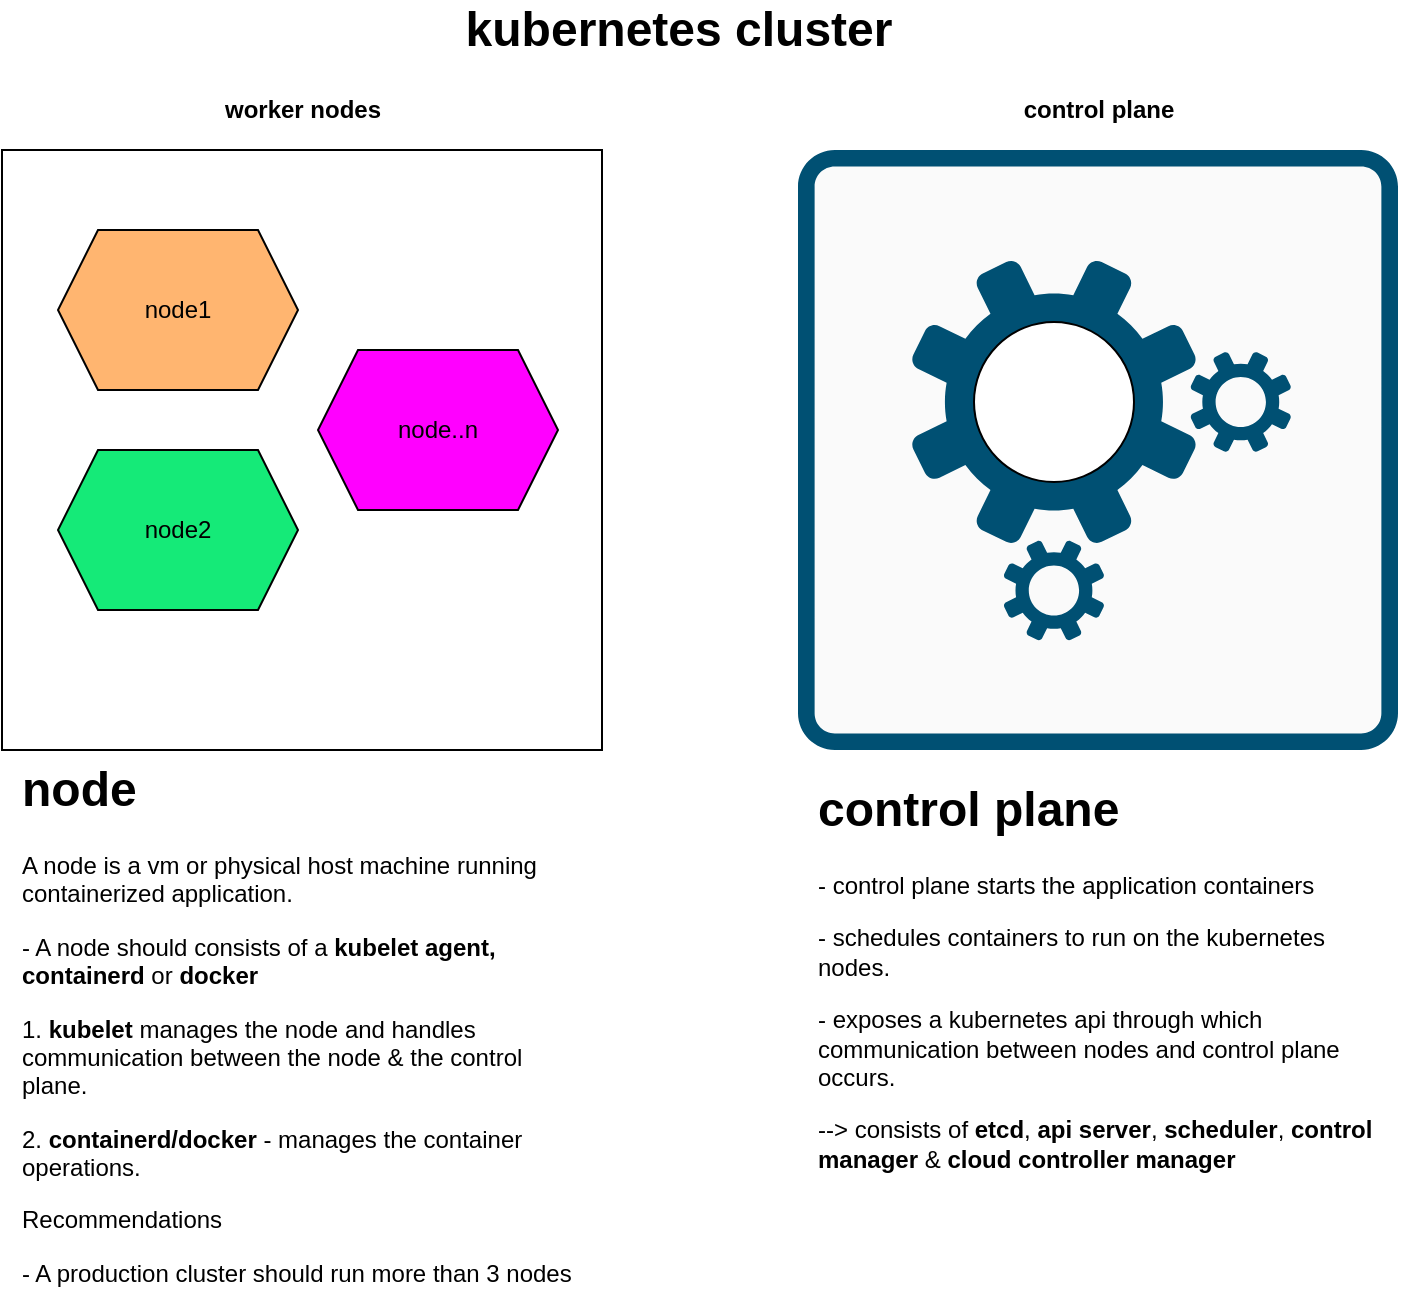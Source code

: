 <mxfile version="15.4.0" type="device" pages="2"><diagram id="qbAGTq6MlHZ0LhWSeCUZ" name="kubernetes cluster"><mxGraphModel dx="670" dy="997" grid="1" gridSize="10" guides="1" tooltips="1" connect="1" arrows="1" fold="1" page="1" pageScale="1" pageWidth="1169" pageHeight="827" math="0" shadow="0"><root><mxCell id="0"/><mxCell id="1" parent="0"/><mxCell id="eHXp2rVTme156pnqx4FE-4" value="" style="whiteSpace=wrap;html=1;aspect=fixed;" vertex="1" parent="1"><mxGeometry x="232" y="170" width="300" height="300" as="geometry"/></mxCell><mxCell id="eHXp2rVTme156pnqx4FE-1" value="node1" style="shape=hexagon;perimeter=hexagonPerimeter2;whiteSpace=wrap;html=1;fixedSize=1;fillColor=#FFB570;" vertex="1" parent="1"><mxGeometry x="260" y="210" width="120" height="80" as="geometry"/></mxCell><mxCell id="eHXp2rVTme156pnqx4FE-2" value="node2" style="shape=hexagon;perimeter=hexagonPerimeter2;whiteSpace=wrap;html=1;fixedSize=1;fillColor=#15EA78;" vertex="1" parent="1"><mxGeometry x="260" y="320" width="120" height="80" as="geometry"/></mxCell><mxCell id="eHXp2rVTme156pnqx4FE-3" value="node..n" style="shape=hexagon;perimeter=hexagonPerimeter2;whiteSpace=wrap;html=1;fixedSize=1;fillColor=#FF00FF;" vertex="1" parent="1"><mxGeometry x="390" y="270" width="120" height="80" as="geometry"/></mxCell><mxCell id="eHXp2rVTme156pnqx4FE-5" value="worker nodes" style="text;html=1;align=center;verticalAlign=middle;resizable=0;points=[];autosize=1;strokeColor=none;fillColor=none;fontStyle=1" vertex="1" parent="1"><mxGeometry x="337" y="140" width="90" height="20" as="geometry"/></mxCell><mxCell id="eHXp2rVTme156pnqx4FE-7" value="" style="sketch=0;points=[[0.015,0.015,0],[0.985,0.015,0],[0.985,0.985,0],[0.015,0.985,0],[0.25,0,0],[0.5,0,0],[0.75,0,0],[1,0.25,0],[1,0.5,0],[1,0.75,0],[0.75,1,0],[0.5,1,0],[0.25,1,0],[0,0.75,0],[0,0.5,0],[0,0.25,0]];verticalLabelPosition=bottom;html=1;verticalAlign=top;aspect=fixed;align=center;pointerEvents=1;shape=mxgraph.cisco19.rect;prIcon=avc_application_visibility_control2;fillColor=#FAFAFA;strokeColor=#005073;" vertex="1" parent="1"><mxGeometry x="630" y="170" width="300" height="300" as="geometry"/></mxCell><mxCell id="eHXp2rVTme156pnqx4FE-8" value="control plane" style="text;html=1;align=center;verticalAlign=middle;resizable=0;points=[];autosize=1;strokeColor=none;fillColor=none;fontStyle=1" vertex="1" parent="1"><mxGeometry x="735" y="140" width="90" height="20" as="geometry"/></mxCell><mxCell id="eHXp2rVTme156pnqx4FE-9" value="&lt;h1&gt;node&lt;/h1&gt;&lt;p&gt;A node is a vm or physical host machine running containerized application.&lt;/p&gt;&lt;p&gt;- A node should consists of a &lt;b&gt;kubelet&lt;/b&gt; &lt;b&gt;agent,&lt;/b&gt; &lt;b&gt;containerd&lt;/b&gt; or &lt;b&gt;docker&lt;/b&gt;&amp;nbsp;&lt;/p&gt;&lt;p&gt;1. &lt;b&gt;kubelet&lt;/b&gt; manages the node and handles communication between the node &amp;amp; the control plane.&lt;/p&gt;&lt;p&gt;2. &lt;b&gt;containerd/docker&lt;/b&gt; - manages the container operations.&lt;/p&gt;&lt;p&gt;Recommendations&lt;/p&gt;&lt;p&gt;- A production cluster should run more than 3 nodes&lt;/p&gt;" style="text;html=1;strokeColor=none;fillColor=none;spacing=5;spacingTop=-20;whiteSpace=wrap;overflow=hidden;rounded=0;" vertex="1" parent="1"><mxGeometry x="237" y="470" width="293" height="280" as="geometry"/></mxCell><mxCell id="eHXp2rVTme156pnqx4FE-10" value="&lt;font style=&quot;font-size: 24px&quot;&gt;kubernetes cluster&lt;/font&gt;" style="text;html=1;align=center;verticalAlign=middle;resizable=0;points=[];autosize=1;strokeColor=none;fillColor=none;fontStyle=1" vertex="1" parent="1"><mxGeometry x="455" y="100" width="230" height="20" as="geometry"/></mxCell><mxCell id="eHXp2rVTme156pnqx4FE-11" value="&lt;h1&gt;control plane&lt;/h1&gt;&lt;p&gt;- control plane starts the application containers&lt;/p&gt;&lt;p&gt;- schedules containers to run on the kubernetes nodes.&lt;/p&gt;&lt;p&gt;- exposes a kubernetes api through which communication between nodes and control plane occurs.&lt;/p&gt;&lt;p&gt;--&amp;gt; consists of &lt;b&gt;etcd&lt;/b&gt;, &lt;b&gt;api server&lt;/b&gt;, &lt;b&gt;scheduler&lt;/b&gt;, &lt;b&gt;control manager&lt;/b&gt; &amp;amp; &lt;b&gt;cloud controller manager&lt;/b&gt;&lt;/p&gt;" style="text;html=1;strokeColor=none;fillColor=none;spacing=5;spacingTop=-20;whiteSpace=wrap;overflow=hidden;rounded=0;" vertex="1" parent="1"><mxGeometry x="635" y="480" width="295" height="210" as="geometry"/></mxCell><mxCell id="eHXp2rVTme156pnqx4FE-12" value="" style="ellipse;whiteSpace=wrap;html=1;aspect=fixed;" vertex="1" parent="1"><mxGeometry x="718" y="256" width="80" height="80" as="geometry"/></mxCell></root></mxGraphModel></diagram><diagram id="Lkybu__OAA7pad9QSs17" name="control plane"><mxGraphModel dx="670" dy="997" grid="1" gridSize="10" guides="1" tooltips="1" connect="1" arrows="1" fold="1" page="1" pageScale="1" pageWidth="1169" pageHeight="827" math="0" shadow="0"><root><mxCell id="CAwIQDh0DMexyM4AmKx--0"/><mxCell id="CAwIQDh0DMexyM4AmKx--1" parent="CAwIQDh0DMexyM4AmKx--0"/><mxCell id="CAwIQDh0DMexyM4AmKx--2" value="" style="whiteSpace=wrap;html=1;aspect=fixed;" vertex="1" parent="CAwIQDh0DMexyM4AmKx--1"><mxGeometry x="60" y="90" width="440" height="440" as="geometry"/></mxCell><mxCell id="CAwIQDh0DMexyM4AmKx--3" value="cm" style="shape=hexagon;perimeter=hexagonPerimeter2;whiteSpace=wrap;html=1;fixedSize=1;fillColor=#3399FF;" vertex="1" parent="CAwIQDh0DMexyM4AmKx--1"><mxGeometry x="110" y="120" width="80" height="60" as="geometry"/></mxCell><mxCell id="CAwIQDh0DMexyM4AmKx--4" value="cm" style="shape=hexagon;perimeter=hexagonPerimeter2;whiteSpace=wrap;html=1;fixedSize=1;fillColor=#3399FF;" vertex="1" parent="CAwIQDh0DMexyM4AmKx--1"><mxGeometry x="340" y="120" width="80" height="60" as="geometry"/></mxCell><mxCell id="CAwIQDh0DMexyM4AmKx--5" value="cm" style="shape=hexagon;perimeter=hexagonPerimeter2;whiteSpace=wrap;html=1;fixedSize=1;fillColor=#3399FF;" vertex="1" parent="CAwIQDh0DMexyM4AmKx--1"><mxGeometry x="350" y="130" width="80" height="60" as="geometry"/></mxCell><mxCell id="CAwIQDh0DMexyM4AmKx--6" value="ccm" style="shape=hexagon;perimeter=hexagonPerimeter2;whiteSpace=wrap;html=1;fixedSize=1;fillColor=#3399FF;" vertex="1" parent="CAwIQDh0DMexyM4AmKx--1"><mxGeometry x="360" y="140" width="80" height="60" as="geometry"/></mxCell><mxCell id="CAwIQDh0DMexyM4AmKx--7" value="cm" style="shape=hexagon;perimeter=hexagonPerimeter2;whiteSpace=wrap;html=1;fixedSize=1;fillColor=#3399FF;" vertex="1" parent="CAwIQDh0DMexyM4AmKx--1"><mxGeometry x="350" y="260" width="80" height="60" as="geometry"/></mxCell><mxCell id="CAwIQDh0DMexyM4AmKx--8" value="cm" style="shape=hexagon;perimeter=hexagonPerimeter2;whiteSpace=wrap;html=1;fixedSize=1;fillColor=#3399FF;" vertex="1" parent="CAwIQDh0DMexyM4AmKx--1"><mxGeometry x="360" y="270" width="80" height="60" as="geometry"/></mxCell><mxCell id="CAwIQDh0DMexyM4AmKx--9" value="api" style="shape=hexagon;perimeter=hexagonPerimeter2;whiteSpace=wrap;html=1;fixedSize=1;fillColor=#3399FF;" vertex="1" parent="CAwIQDh0DMexyM4AmKx--1"><mxGeometry x="370" y="280" width="80" height="60" as="geometry"/></mxCell><mxCell id="CAwIQDh0DMexyM4AmKx--10" value="cm" style="shape=hexagon;perimeter=hexagonPerimeter2;whiteSpace=wrap;html=1;fixedSize=1;fillColor=#3399FF;" vertex="1" parent="CAwIQDh0DMexyM4AmKx--1"><mxGeometry x="350" y="420" width="80" height="60" as="geometry"/></mxCell><mxCell id="CAwIQDh0DMexyM4AmKx--11" value="cm" style="shape=hexagon;perimeter=hexagonPerimeter2;whiteSpace=wrap;html=1;fixedSize=1;fillColor=#3399FF;" vertex="1" parent="CAwIQDh0DMexyM4AmKx--1"><mxGeometry x="360" y="430" width="80" height="60" as="geometry"/></mxCell><mxCell id="CAwIQDh0DMexyM4AmKx--12" value="sched" style="shape=hexagon;perimeter=hexagonPerimeter2;whiteSpace=wrap;html=1;fixedSize=1;fillColor=#3399FF;" vertex="1" parent="CAwIQDh0DMexyM4AmKx--1"><mxGeometry x="370" y="440" width="80" height="60" as="geometry"/></mxCell><mxCell id="CAwIQDh0DMexyM4AmKx--13" value="etcd" style="shape=hexagon;perimeter=hexagonPerimeter2;whiteSpace=wrap;html=1;fixedSize=1;fillColor=#3399FF;" vertex="1" parent="CAwIQDh0DMexyM4AmKx--1"><mxGeometry x="120" y="420" width="80" height="60" as="geometry"/></mxCell><mxCell id="AMQHryIw3r9vXK-xRpPj-0" value="" style="curved=1;endArrow=classic;html=1;rounded=0;edgeStyle=orthogonalEdgeStyle;exitX=0;exitY=0.5;exitDx=0;exitDy=0;entryX=1;entryY=0.25;entryDx=0;entryDy=0;" edge="1" parent="CAwIQDh0DMexyM4AmKx--1" source="CAwIQDh0DMexyM4AmKx--8" target="CAwIQDh0DMexyM4AmKx--13"><mxGeometry width="50" height="50" relative="1" as="geometry"><mxPoint x="150" y="500" as="sourcePoint"/><mxPoint x="200" y="450" as="targetPoint"/><Array as="points"><mxPoint x="350" y="300"/><mxPoint x="350" y="370"/><mxPoint x="220" y="370"/><mxPoint x="220" y="438"/></Array></mxGeometry></mxCell><mxCell id="AMQHryIw3r9vXK-xRpPj-1" value="" style="curved=1;endArrow=classic;html=1;rounded=0;edgeStyle=orthogonalEdgeStyle;" edge="1" parent="CAwIQDh0DMexyM4AmKx--1"><mxGeometry width="50" height="50" relative="1" as="geometry"><mxPoint x="360" y="280" as="sourcePoint"/><mxPoint x="190" y="150" as="targetPoint"/><Array as="points"><mxPoint x="350" y="200"/><mxPoint x="190" y="200"/></Array></mxGeometry></mxCell><mxCell id="AMQHryIw3r9vXK-xRpPj-2" value="" style="endArrow=open;endSize=12;dashed=1;html=1;rounded=0;edgeStyle=orthogonalEdgeStyle;exitX=0.5;exitY=0;exitDx=0;exitDy=0;" edge="1" parent="CAwIQDh0DMexyM4AmKx--1" source="CAwIQDh0DMexyM4AmKx--7"><mxGeometry width="160" relative="1" as="geometry"><mxPoint x="240" y="200" as="sourcePoint"/><mxPoint x="400" y="200" as="targetPoint"/></mxGeometry></mxCell><mxCell id="AMQHryIw3r9vXK-xRpPj-3" value="" style="endArrow=block;endFill=1;html=1;edgeStyle=orthogonalEdgeStyle;align=left;verticalAlign=top;rounded=0;entryX=0.625;entryY=0;entryDx=0;entryDy=0;" edge="1" parent="CAwIQDh0DMexyM4AmKx--1" target="CAwIQDh0DMexyM4AmKx--10"><mxGeometry x="-1" relative="1" as="geometry"><mxPoint x="410" y="340" as="sourcePoint"/><mxPoint x="570" y="340" as="targetPoint"/></mxGeometry></mxCell><mxCell id="AMQHryIw3r9vXK-xRpPj-5" value="control plane components" style="text;html=1;align=center;verticalAlign=middle;resizable=0;points=[];autosize=1;strokeColor=none;fillColor=none;fontStyle=1" vertex="1" parent="CAwIQDh0DMexyM4AmKx--1"><mxGeometry x="190" y="50" width="170" height="20" as="geometry"/></mxCell><mxCell id="AMQHryIw3r9vXK-xRpPj-6" value="&lt;h1&gt;control plane components&lt;/h1&gt;&lt;p&gt;* kube-apiserver - exposes the kubernetes api. It's the front end for the control plane.&lt;/p&gt;&lt;p&gt;* etcd - consistent &amp;amp; highly-available key value store used as Kubernetes' backing store for all cluster data.&lt;/p&gt;&lt;p&gt;* kube-scheduler&lt;/p&gt;" style="text;html=1;strokeColor=none;fillColor=none;spacing=5;spacingTop=-20;whiteSpace=wrap;overflow=hidden;rounded=0;" vertex="1" parent="CAwIQDh0DMexyM4AmKx--1"><mxGeometry x="61" y="940" width="439" height="240" as="geometry"/></mxCell><mxCell id="oG8s_p8JtQtHH5Qo2PrQ-3" value="" style="endArrow=block;dashed=1;endFill=0;endSize=12;html=1;rounded=0;edgeStyle=orthogonalEdgeStyle;entryX=1;entryY=0.5;entryDx=0;entryDy=0;" edge="1" parent="CAwIQDh0DMexyM4AmKx--1" target="CAwIQDh0DMexyM4AmKx--9"><mxGeometry width="160" relative="1" as="geometry"><mxPoint x="700" y="310" as="sourcePoint"/><mxPoint x="710" y="309.5" as="targetPoint"/></mxGeometry></mxCell><mxCell id="oG8s_p8JtQtHH5Qo2PrQ-4" value="" style="rounded=0;whiteSpace=wrap;html=1;fillColor=#FF00FF;" vertex="1" parent="CAwIQDh0DMexyM4AmKx--1"><mxGeometry x="700" y="225" width="200" height="170" as="geometry"/></mxCell><mxCell id="oG8s_p8JtQtHH5Qo2PrQ-5" value="kubelet" style="rounded=1;whiteSpace=wrap;html=1;fillColor=#EA6B66;" vertex="1" parent="CAwIQDh0DMexyM4AmKx--1"><mxGeometry x="740" y="240" width="120" height="60" as="geometry"/></mxCell><mxCell id="oG8s_p8JtQtHH5Qo2PrQ-6" value="k-proxy" style="rounded=1;whiteSpace=wrap;html=1;fillColor=#FFD966;" vertex="1" parent="CAwIQDh0DMexyM4AmKx--1"><mxGeometry x="740" y="320" width="120" height="60" as="geometry"/></mxCell><mxCell id="oG8s_p8JtQtHH5Qo2PrQ-7" value="node" style="text;html=1;align=center;verticalAlign=middle;resizable=0;points=[];autosize=1;strokeColor=none;fillColor=none;fontStyle=1" vertex="1" parent="CAwIQDh0DMexyM4AmKx--1"><mxGeometry x="780" y="200" width="40" height="20" as="geometry"/></mxCell></root></mxGraphModel></diagram></mxfile>